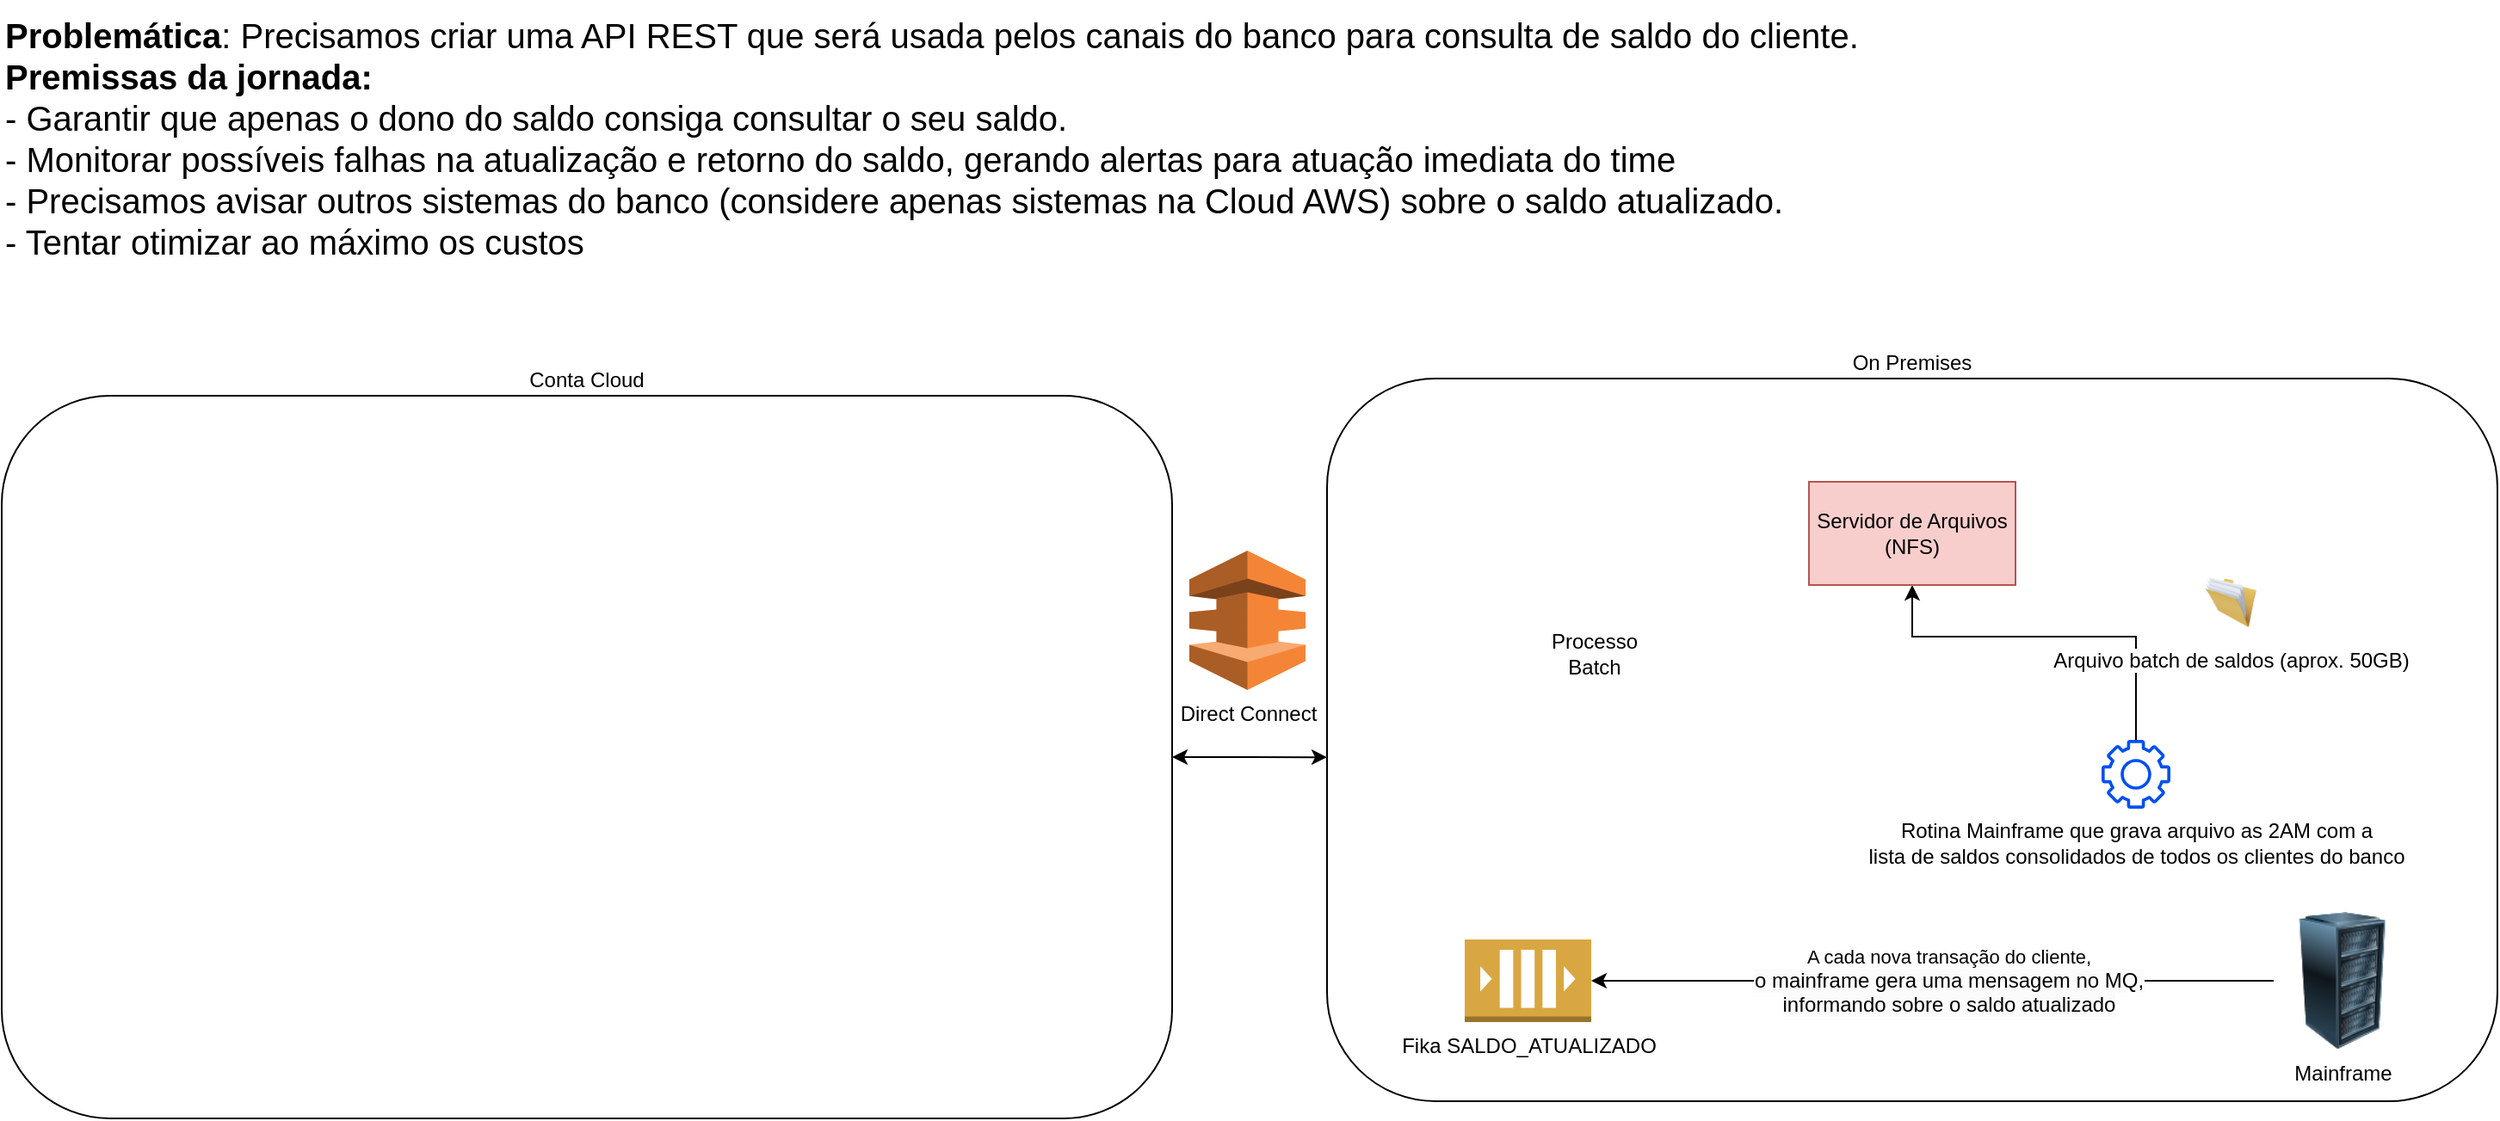 <mxfile version="21.7.5" type="github">
  <diagram name="Page-1" id="gGYsikFLK5Vrc8IRnrli">
    <mxGraphModel dx="2954" dy="1204" grid="1" gridSize="10" guides="1" tooltips="1" connect="1" arrows="1" fold="1" page="1" pageScale="1" pageWidth="850" pageHeight="1100" math="0" shadow="0">
      <root>
        <mxCell id="0" />
        <mxCell id="1" parent="0" />
        <mxCell id="DeopbUbXlSMpJaITzvuM-2" value="On Premises" style="rounded=1;whiteSpace=wrap;html=1;labelPosition=center;verticalLabelPosition=top;align=center;verticalAlign=bottom;" vertex="1" parent="1">
          <mxGeometry x="890" y="480" width="680" height="420" as="geometry" />
        </mxCell>
        <mxCell id="DeopbUbXlSMpJaITzvuM-8" style="edgeStyle=orthogonalEdgeStyle;rounded=0;orthogonalLoop=1;jettySize=auto;html=1;" edge="1" parent="1" source="DeopbUbXlSMpJaITzvuM-3" target="DeopbUbXlSMpJaITzvuM-7">
          <mxGeometry relative="1" as="geometry" />
        </mxCell>
        <mxCell id="DeopbUbXlSMpJaITzvuM-9" value="A cada nova transação do cliente,&lt;br style=&quot;border-color: var(--border-color); font-size: 12px; background-color: rgb(251, 251, 251);&quot;&gt;&lt;span style=&quot;font-size: 12px; background-color: rgb(251, 251, 251);&quot;&gt;o mainframe gera uma mensagem no MQ,&lt;/span&gt;&lt;br style=&quot;border-color: var(--border-color); font-size: 12px; background-color: rgb(251, 251, 251);&quot;&gt;&lt;span style=&quot;font-size: 12px; background-color: rgb(251, 251, 251);&quot;&gt;informando sobre o saldo atualizado&lt;/span&gt;" style="edgeLabel;html=1;align=center;verticalAlign=middle;resizable=0;points=[];" vertex="1" connectable="0" parent="DeopbUbXlSMpJaITzvuM-8">
          <mxGeometry x="-0.044" relative="1" as="geometry">
            <mxPoint as="offset" />
          </mxGeometry>
        </mxCell>
        <mxCell id="DeopbUbXlSMpJaITzvuM-3" value="Mainframe" style="image;html=1;image=img/lib/clip_art/computers/Server_Rack_128x128.png" vertex="1" parent="1">
          <mxGeometry x="1440" y="790" width="80" height="80" as="geometry" />
        </mxCell>
        <mxCell id="DeopbUbXlSMpJaITzvuM-13" style="edgeStyle=orthogonalEdgeStyle;rounded=0;orthogonalLoop=1;jettySize=auto;html=1;" edge="1" parent="1" source="DeopbUbXlSMpJaITzvuM-6" target="DeopbUbXlSMpJaITzvuM-12">
          <mxGeometry relative="1" as="geometry">
            <Array as="points">
              <mxPoint x="1360" y="630" />
              <mxPoint x="1230" y="630" />
            </Array>
          </mxGeometry>
        </mxCell>
        <mxCell id="DeopbUbXlSMpJaITzvuM-6" value="" style="sketch=0;outlineConnect=0;fillColor=#0050ef;strokeColor=#001DBC;dashed=0;verticalLabelPosition=bottom;verticalAlign=top;align=center;html=1;fontSize=12;fontStyle=0;aspect=fixed;pointerEvents=1;shape=mxgraph.aws4.gear;fontColor=#ffffff;" vertex="1" parent="1">
          <mxGeometry x="1340" y="690" width="40" height="40" as="geometry" />
        </mxCell>
        <mxCell id="DeopbUbXlSMpJaITzvuM-7" value="Fika SALDO_ATUALIZADO" style="outlineConnect=0;dashed=0;verticalLabelPosition=bottom;verticalAlign=top;align=center;html=1;shape=mxgraph.aws3.queue;fillColor=#D9A741;gradientColor=none;" vertex="1" parent="1">
          <mxGeometry x="970" y="806" width="73.5" height="48" as="geometry" />
        </mxCell>
        <mxCell id="DeopbUbXlSMpJaITzvuM-10" value="Rotina Mainframe que grava arquivo as 2AM com a&lt;br&gt;lista de saldos consolidados de todos os clientes do banco" style="text;html=1;align=center;verticalAlign=middle;resizable=0;points=[];autosize=1;strokeColor=none;fillColor=none;" vertex="1" parent="1">
          <mxGeometry x="1190" y="730" width="340" height="40" as="geometry" />
        </mxCell>
        <mxCell id="DeopbUbXlSMpJaITzvuM-11" value="Arquivo batch de saldos (aprox. 50GB)" style="image;html=1;image=img/lib/clip_art/general/Full_Folder_128x128.png" vertex="1" parent="1">
          <mxGeometry x="1400" y="590" width="30" height="40" as="geometry" />
        </mxCell>
        <mxCell id="DeopbUbXlSMpJaITzvuM-12" value="Servidor de Arquivos&lt;br&gt;(NFS)" style="rounded=0;whiteSpace=wrap;html=1;fillColor=#f8cecc;strokeColor=#b85450;" vertex="1" parent="1">
          <mxGeometry x="1170" y="540" width="120" height="60" as="geometry" />
        </mxCell>
        <mxCell id="DeopbUbXlSMpJaITzvuM-14" value="Processo&lt;br&gt;Batch" style="text;html=1;align=center;verticalAlign=middle;resizable=0;points=[];autosize=1;strokeColor=none;fillColor=none;" vertex="1" parent="1">
          <mxGeometry x="1010" y="620" width="70" height="40" as="geometry" />
        </mxCell>
        <mxCell id="DeopbUbXlSMpJaITzvuM-15" value="Direct Connect" style="outlineConnect=0;dashed=0;verticalLabelPosition=bottom;verticalAlign=top;align=center;html=1;shape=mxgraph.aws3.direct_connect;fillColor=#F58536;gradientColor=none;" vertex="1" parent="1">
          <mxGeometry x="810" y="580" width="67.5" height="81" as="geometry" />
        </mxCell>
        <mxCell id="DeopbUbXlSMpJaITzvuM-18" style="edgeStyle=orthogonalEdgeStyle;rounded=0;orthogonalLoop=1;jettySize=auto;html=1;entryX=0;entryY=0.524;entryDx=0;entryDy=0;entryPerimeter=0;startArrow=classic;startFill=1;" edge="1" parent="1" source="DeopbUbXlSMpJaITzvuM-16" target="DeopbUbXlSMpJaITzvuM-2">
          <mxGeometry relative="1" as="geometry" />
        </mxCell>
        <mxCell id="DeopbUbXlSMpJaITzvuM-16" value="Conta Cloud" style="rounded=1;whiteSpace=wrap;html=1;labelPosition=center;verticalLabelPosition=top;align=center;verticalAlign=bottom;" vertex="1" parent="1">
          <mxGeometry x="120" y="490" width="680" height="420" as="geometry" />
        </mxCell>
        <mxCell id="DeopbUbXlSMpJaITzvuM-19" value="&lt;b style=&quot;font-size: 20px;&quot;&gt;Problemática&lt;/b&gt;: Precisamos criar uma API REST que será usada pelos canais do banco para consulta de saldo do cliente.&lt;br style=&quot;font-size: 20px;&quot;&gt;&lt;b style=&quot;font-size: 20px;&quot;&gt;Premissas da jornada:&lt;/b&gt;&lt;br style=&quot;font-size: 20px;&quot;&gt;- Garantir que apenas o dono do saldo consiga consultar o seu saldo.&lt;br style=&quot;font-size: 20px;&quot;&gt;- Monitorar possíveis falhas na atualização e retorno do saldo, gerando alertas para atuação imediata do time&lt;br style=&quot;font-size: 20px;&quot;&gt;- Precisamos avisar outros sistemas do banco (considere apenas sistemas na Cloud AWS) sobre o saldo atualizado.&lt;br style=&quot;font-size: 20px;&quot;&gt;- Tentar otimizar ao máximo os custos" style="text;html=1;align=left;verticalAlign=middle;resizable=0;points=[];autosize=1;strokeColor=none;fillColor=none;fontSize=20;" vertex="1" parent="1">
          <mxGeometry x="120" y="260" width="1100" height="160" as="geometry" />
        </mxCell>
      </root>
    </mxGraphModel>
  </diagram>
</mxfile>
